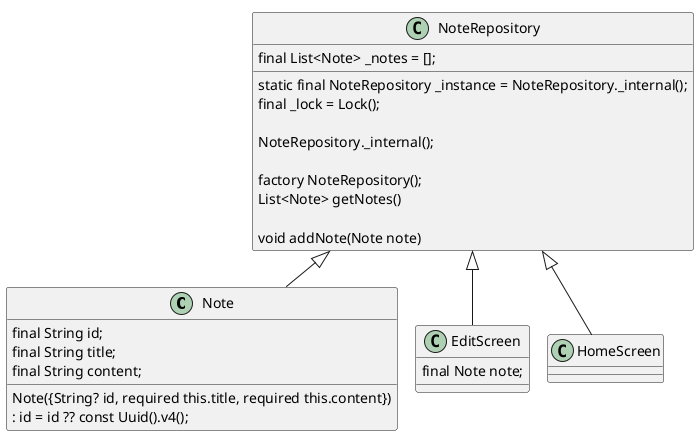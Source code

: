 @startuml
!pragma layout smetana

class Note {
  final String id; 
  final String title;
  final String content;

  Note({String? id, required this.title, required this.content})
      : id = id ?? const Uuid().v4(); 
}
class NoteRepository {
  static final NoteRepository _instance = NoteRepository._internal();
  final List<Note> _notes = [];
  final _lock = Lock();

  NoteRepository._internal();

  factory NoteRepository(); 


  List<Note> getNotes()

  void addNote(Note note) 
}

class EditScreen {
  final Note note;
  }

  class HomeScreen {}

NoteRepository <|-- Note
NoteRepository <|-- EditScreen
NoteRepository <|-- HomeScreen


@enduml
